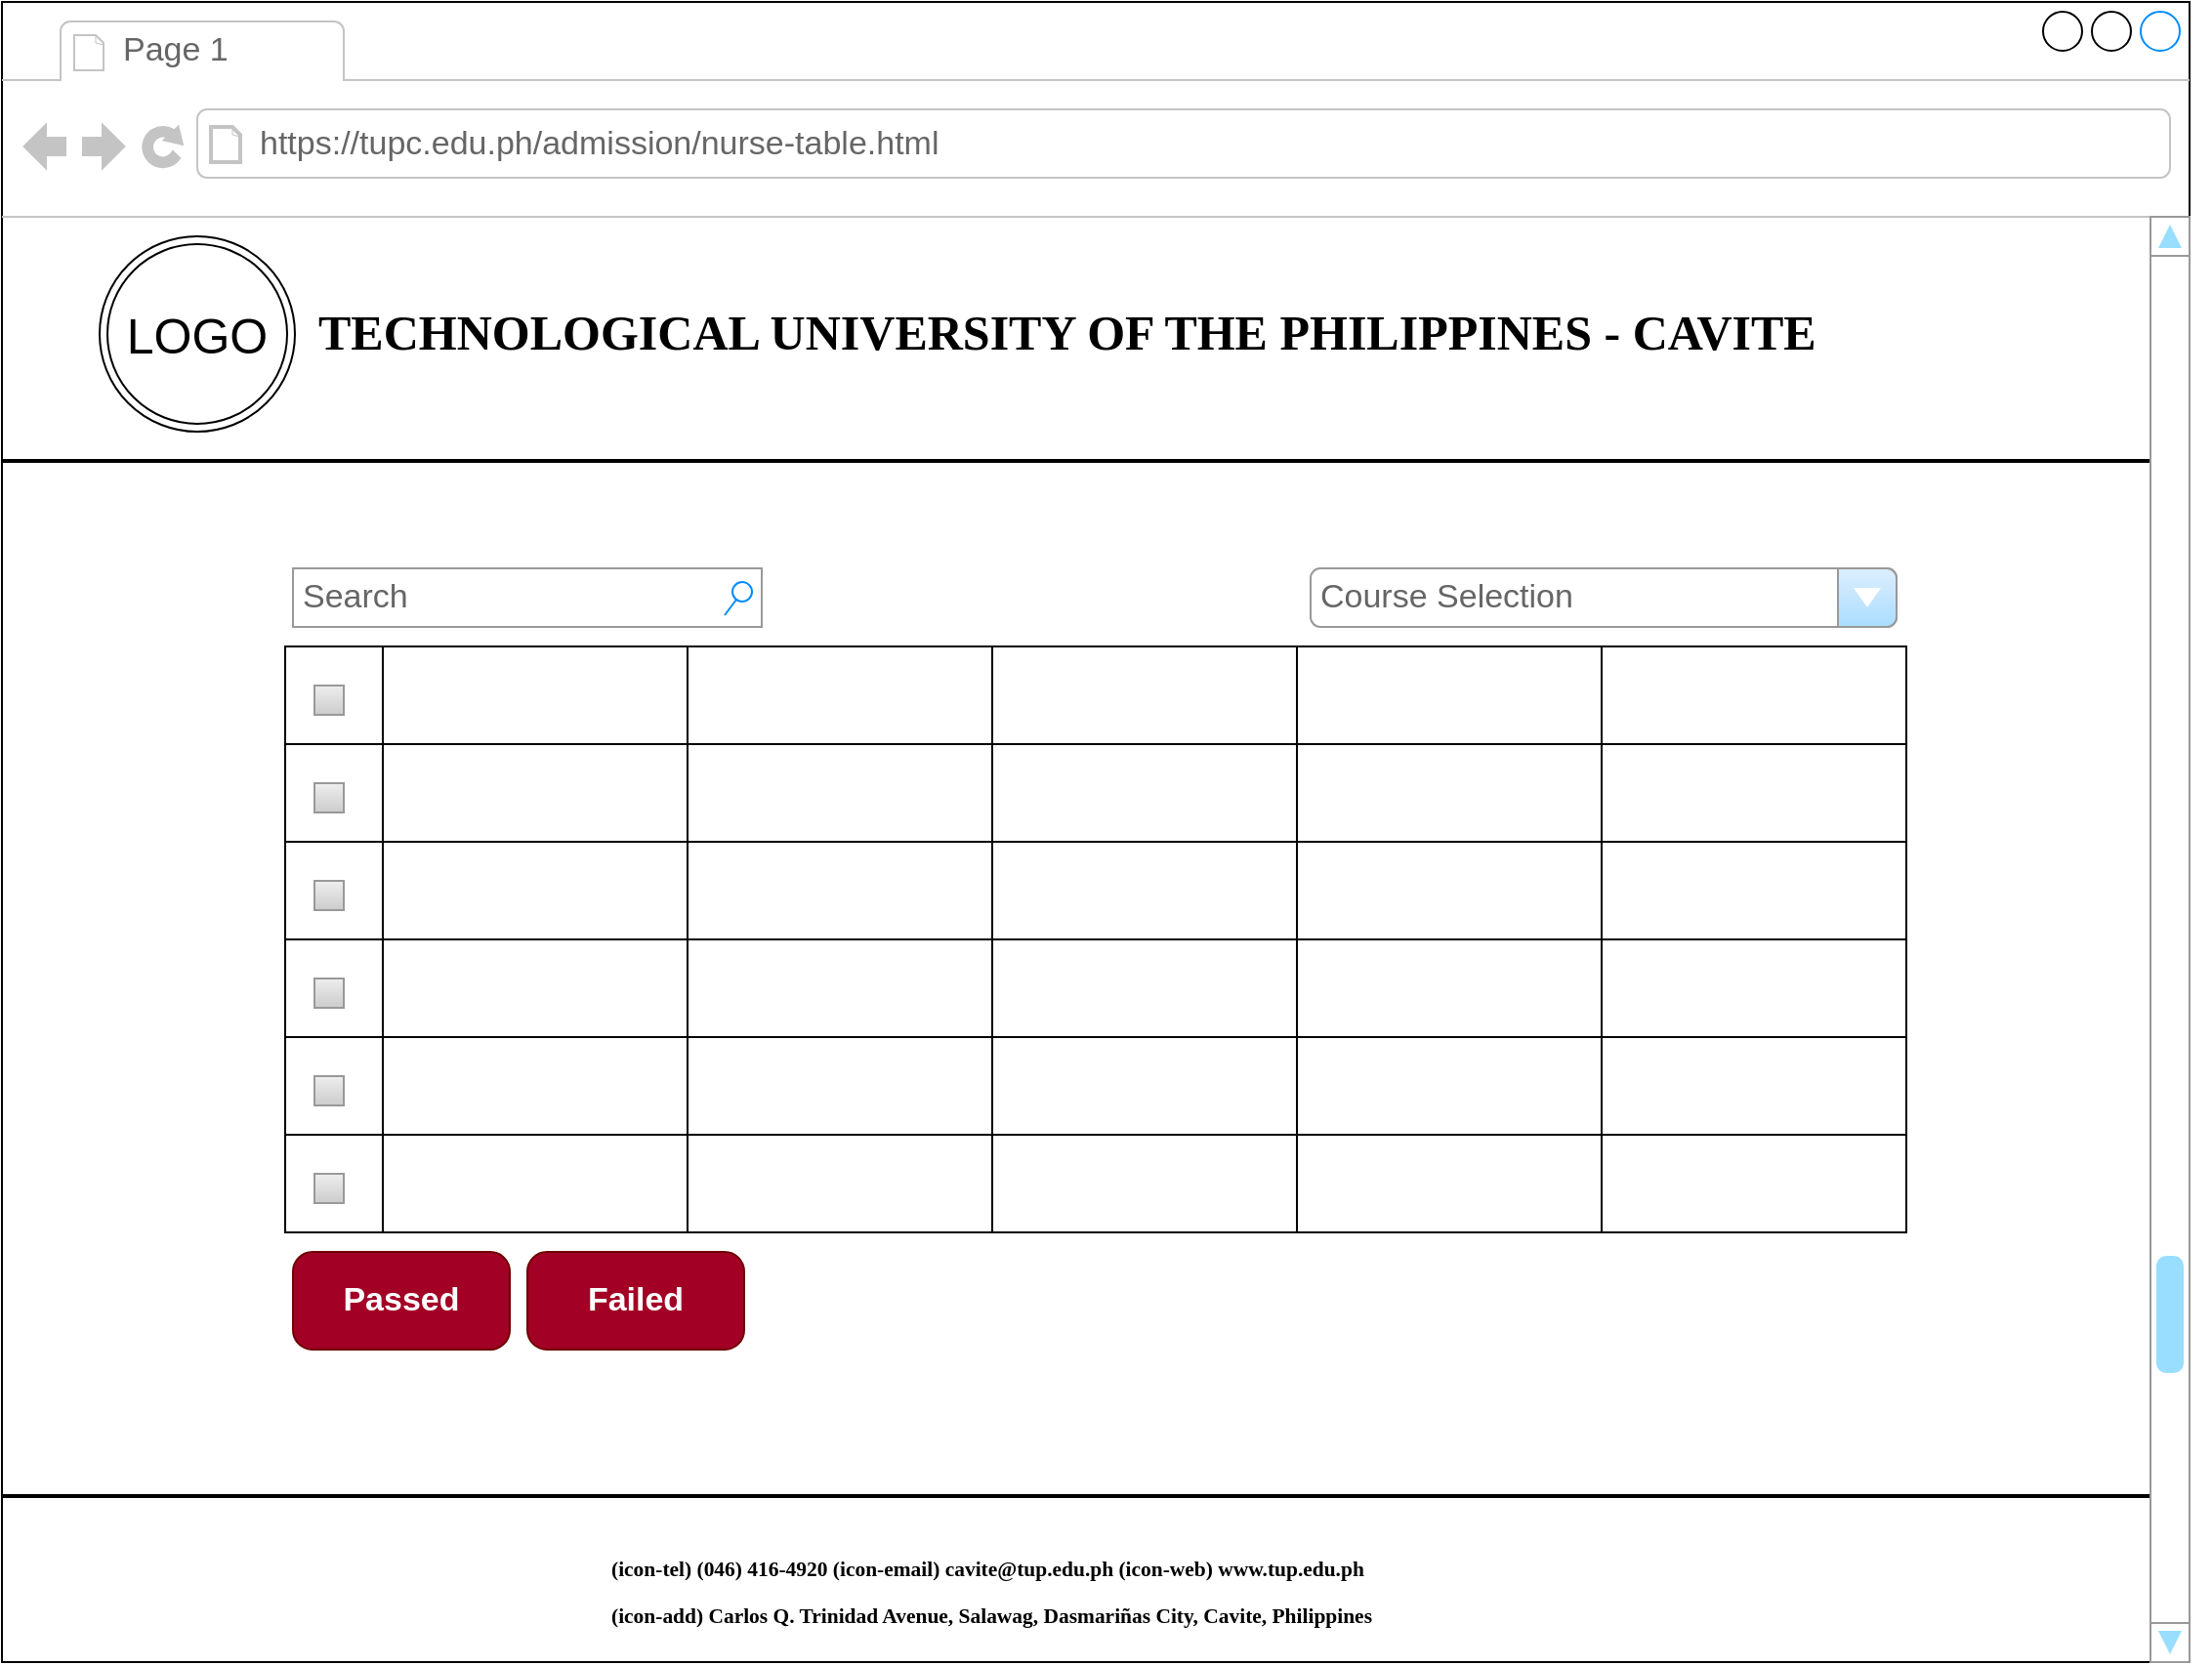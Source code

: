 <mxfile version="15.5.8" type="device"><diagram name="Page-1" id="03018318-947c-dd8e-b7a3-06fadd420f32"><mxGraphModel dx="3930" dy="965" grid="1" gridSize="10" guides="1" tooltips="1" connect="1" arrows="1" fold="1" page="1" pageScale="1" pageWidth="1100" pageHeight="850" background="none" math="0" shadow="0"><root><mxCell id="0"/><mxCell id="1" parent="0"/><mxCell id="MWz2SSnysqnN94QmjQE_-136" value="" style="strokeWidth=1;shadow=0;dashed=0;align=center;html=1;shape=mxgraph.mockup.containers.browserWindow;rSize=0;strokeColor2=#008cff;strokeColor3=#c4c4c4;mainText=,;recursiveResize=0;fontSize=25;spacing=1;" vertex="1" parent="1"><mxGeometry x="-1320" width="1120" height="850" as="geometry"/></mxCell><mxCell id="MWz2SSnysqnN94QmjQE_-137" value="" style="line;strokeWidth=2;html=1;fontSize=25;" vertex="1" parent="MWz2SSnysqnN94QmjQE_-136"><mxGeometry y="760" width="1100" height="10" as="geometry"/></mxCell><mxCell id="MWz2SSnysqnN94QmjQE_-138" value="Page 1" style="strokeWidth=1;shadow=0;dashed=0;align=center;html=1;shape=mxgraph.mockup.containers.anchor;fontSize=17;fontColor=#666666;align=left;" vertex="1" parent="MWz2SSnysqnN94QmjQE_-136"><mxGeometry x="60" y="12" width="110" height="26" as="geometry"/></mxCell><mxCell id="MWz2SSnysqnN94QmjQE_-139" value="https://tupc.edu.ph/admission/nurse-table.html" style="strokeWidth=1;shadow=0;dashed=0;align=center;html=1;shape=mxgraph.mockup.containers.anchor;rSize=0;fontSize=17;fontColor=#666666;align=left;" vertex="1" parent="MWz2SSnysqnN94QmjQE_-136"><mxGeometry x="130" y="60" width="250" height="26" as="geometry"/></mxCell><mxCell id="MWz2SSnysqnN94QmjQE_-140" value="&lt;h1&gt;&lt;b&gt;&lt;font style=&quot;font-size: 25px&quot;&gt;TECHNOLOGICAL UNIVERSITY OF THE PHILIPPINES - CAVITE&lt;/font&gt;&lt;/b&gt;&lt;/h1&gt;" style="text;html=1;points=[];align=left;verticalAlign=top;spacingTop=-4;fontSize=14;fontFamily=Verdana" vertex="1" parent="MWz2SSnysqnN94QmjQE_-136"><mxGeometry x="160" y="130" width="540" height="60" as="geometry"/></mxCell><mxCell id="MWz2SSnysqnN94QmjQE_-141" value="LOGO" style="ellipse;shape=doubleEllipse;whiteSpace=wrap;html=1;fontSize=25;" vertex="1" parent="MWz2SSnysqnN94QmjQE_-136"><mxGeometry x="50" y="120" width="100" height="100" as="geometry"/></mxCell><mxCell id="MWz2SSnysqnN94QmjQE_-142" value="" style="line;strokeWidth=2;html=1;fontSize=25;" vertex="1" parent="MWz2SSnysqnN94QmjQE_-136"><mxGeometry y="230" width="1100" height="10" as="geometry"/></mxCell><mxCell id="MWz2SSnysqnN94QmjQE_-143" value="" style="verticalLabelPosition=bottom;shadow=0;dashed=0;align=center;html=1;verticalAlign=top;strokeWidth=1;shape=mxgraph.mockup.navigation.scrollBar;strokeColor=#999999;barPos=20;fillColor2=#99ddff;strokeColor2=none;direction=north;fontSize=25;" vertex="1" parent="MWz2SSnysqnN94QmjQE_-136"><mxGeometry x="1100" y="110" width="30" height="740" as="geometry"/></mxCell><mxCell id="MWz2SSnysqnN94QmjQE_-144" value="&lt;span style=&quot;font-family: &amp;#34;euphemia&amp;#34; ; font-size: 10.72px ; font-weight: 700&quot;&gt;(icon-tel) (046) 416-4920 (icon-email) cavite@tup.edu.ph (icon-web) www.tup.edu.ph&lt;br&gt;&lt;/span&gt;&lt;span style=&quot;font-family: &amp;#34;euphemia&amp;#34; ; font-size: 10.72px ; font-weight: 700&quot;&gt;(icon-add) Carlos Q. Trinidad Avenue, Salawag, Dasmariñas City, Cavite, Philippines&lt;/span&gt;&lt;span style=&quot;font-family: &amp;#34;euphemia&amp;#34; ; font-size: 10.72px ; font-weight: 700&quot;&gt;&lt;br&gt;&lt;/span&gt;" style="rounded=0;whiteSpace=wrap;html=1;fontSize=20;strokeWidth=1;fillColor=none;align=left;verticalAlign=top;strokeColor=none;" vertex="1" parent="MWz2SSnysqnN94QmjQE_-136"><mxGeometry x="310" y="780" width="480" height="60" as="geometry"/></mxCell><mxCell id="MWz2SSnysqnN94QmjQE_-188" value="Search" style="strokeWidth=1;shadow=0;dashed=0;align=center;html=1;shape=mxgraph.mockup.forms.searchBox;strokeColor=#999999;mainText=;strokeColor2=#008cff;fontColor=#666666;fontSize=17;align=left;spacingLeft=3;rounded=0;fillColor=#FFFFFF;" vertex="1" parent="MWz2SSnysqnN94QmjQE_-136"><mxGeometry x="149" y="290" width="240" height="30" as="geometry"/></mxCell><mxCell id="MWz2SSnysqnN94QmjQE_-189" value="Course Selection" style="strokeWidth=1;shadow=0;dashed=0;align=center;html=1;shape=mxgraph.mockup.forms.comboBox;strokeColor=#999999;fillColor=#ddeeff;align=left;fillColor2=#aaddff;mainText=;fontColor=#666666;fontSize=17;spacingLeft=3;rounded=0;" vertex="1" parent="MWz2SSnysqnN94QmjQE_-136"><mxGeometry x="670" y="290" width="300" height="30" as="geometry"/></mxCell><mxCell id="MWz2SSnysqnN94QmjQE_-192" value="Passed" style="strokeWidth=1;shadow=0;dashed=0;align=center;html=1;shape=mxgraph.mockup.buttons.button;strokeColor=#6F0000;fontColor=#ffffff;mainText=;buttonStyle=round;fontSize=17;fontStyle=1;fillColor=#a20025;whiteSpace=wrap;rounded=0;" vertex="1" parent="MWz2SSnysqnN94QmjQE_-136"><mxGeometry x="149" y="640" width="111" height="50" as="geometry"/></mxCell><mxCell id="MWz2SSnysqnN94QmjQE_-193" value="Failed" style="strokeWidth=1;shadow=0;dashed=0;align=center;html=1;shape=mxgraph.mockup.buttons.button;strokeColor=#6F0000;fontColor=#ffffff;mainText=;buttonStyle=round;fontSize=17;fontStyle=1;fillColor=#a20025;whiteSpace=wrap;rounded=0;" vertex="1" parent="MWz2SSnysqnN94QmjQE_-136"><mxGeometry x="269" y="640" width="111" height="50" as="geometry"/></mxCell><mxCell id="MWz2SSnysqnN94QmjQE_-145" value="" style="shape=table;html=1;whiteSpace=wrap;startSize=0;container=1;collapsible=0;childLayout=tableLayout;rounded=0;fontSize=29;align=center;verticalAlign=top;spacing=1;direction=west;fillColor=#FFFFFF;strokeColor=#000000;" vertex="1" parent="1"><mxGeometry x="-1175" y="330" width="830" height="300" as="geometry"/></mxCell><mxCell id="MWz2SSnysqnN94QmjQE_-146" value="" style="shape=partialRectangle;html=1;whiteSpace=wrap;collapsible=0;dropTarget=0;pointerEvents=0;fillColor=none;top=0;left=0;bottom=0;right=0;points=[[0,0.5],[1,0.5]];portConstraint=eastwest;rounded=1;fontSize=29;align=center;verticalAlign=top;" vertex="1" parent="MWz2SSnysqnN94QmjQE_-145"><mxGeometry width="830" height="50" as="geometry"/></mxCell><mxCell id="MWz2SSnysqnN94QmjQE_-182" style="shape=partialRectangle;html=1;whiteSpace=wrap;connectable=0;fillColor=none;top=0;left=0;bottom=0;right=0;overflow=hidden;pointerEvents=1;rounded=1;fontSize=29;align=center;verticalAlign=top;" vertex="1" parent="MWz2SSnysqnN94QmjQE_-146"><mxGeometry width="50" height="50" as="geometry"><mxRectangle width="50" height="50" as="alternateBounds"/></mxGeometry></mxCell><mxCell id="MWz2SSnysqnN94QmjQE_-147" value="" style="shape=partialRectangle;html=1;whiteSpace=wrap;connectable=0;fillColor=none;top=0;left=0;bottom=0;right=0;overflow=hidden;pointerEvents=1;rounded=1;fontSize=29;align=center;verticalAlign=top;" vertex="1" parent="MWz2SSnysqnN94QmjQE_-146"><mxGeometry x="50" width="156" height="50" as="geometry"><mxRectangle width="156" height="50" as="alternateBounds"/></mxGeometry></mxCell><mxCell id="MWz2SSnysqnN94QmjQE_-148" value="" style="shape=partialRectangle;html=1;whiteSpace=wrap;connectable=0;fillColor=none;top=0;left=0;bottom=0;right=0;overflow=hidden;pointerEvents=1;rounded=1;fontSize=29;align=center;verticalAlign=top;" vertex="1" parent="MWz2SSnysqnN94QmjQE_-146"><mxGeometry x="206" width="156" height="50" as="geometry"><mxRectangle width="156" height="50" as="alternateBounds"/></mxGeometry></mxCell><mxCell id="MWz2SSnysqnN94QmjQE_-149" value="" style="shape=partialRectangle;html=1;whiteSpace=wrap;connectable=0;fillColor=none;top=0;left=0;bottom=0;right=0;overflow=hidden;pointerEvents=1;rounded=1;fontSize=29;align=center;verticalAlign=top;" vertex="1" parent="MWz2SSnysqnN94QmjQE_-146"><mxGeometry x="362" width="156" height="50" as="geometry"><mxRectangle width="156" height="50" as="alternateBounds"/></mxGeometry></mxCell><mxCell id="MWz2SSnysqnN94QmjQE_-170" style="shape=partialRectangle;html=1;whiteSpace=wrap;connectable=0;fillColor=none;top=0;left=0;bottom=0;right=0;overflow=hidden;pointerEvents=1;rounded=1;fontSize=29;align=center;verticalAlign=top;" vertex="1" parent="MWz2SSnysqnN94QmjQE_-146"><mxGeometry x="518" width="156" height="50" as="geometry"><mxRectangle width="156" height="50" as="alternateBounds"/></mxGeometry></mxCell><mxCell id="MWz2SSnysqnN94QmjQE_-176" style="shape=partialRectangle;html=1;whiteSpace=wrap;connectable=0;fillColor=none;top=0;left=0;bottom=0;right=0;overflow=hidden;pointerEvents=1;rounded=1;fontSize=29;align=center;verticalAlign=top;" vertex="1" parent="MWz2SSnysqnN94QmjQE_-146"><mxGeometry x="674" width="156" height="50" as="geometry"><mxRectangle width="156" height="50" as="alternateBounds"/></mxGeometry></mxCell><mxCell id="MWz2SSnysqnN94QmjQE_-150" style="shape=partialRectangle;html=1;whiteSpace=wrap;collapsible=0;dropTarget=0;pointerEvents=0;fillColor=none;top=0;left=0;bottom=0;right=0;points=[[0,0.5],[1,0.5]];portConstraint=eastwest;rounded=1;fontSize=29;align=center;verticalAlign=top;" vertex="1" parent="MWz2SSnysqnN94QmjQE_-145"><mxGeometry y="50" width="830" height="50" as="geometry"/></mxCell><mxCell id="MWz2SSnysqnN94QmjQE_-183" style="shape=partialRectangle;html=1;whiteSpace=wrap;connectable=0;fillColor=none;top=0;left=0;bottom=0;right=0;overflow=hidden;pointerEvents=1;rounded=1;fontSize=29;align=center;verticalAlign=top;" vertex="1" parent="MWz2SSnysqnN94QmjQE_-150"><mxGeometry width="50" height="50" as="geometry"><mxRectangle width="50" height="50" as="alternateBounds"/></mxGeometry></mxCell><mxCell id="MWz2SSnysqnN94QmjQE_-151" style="shape=partialRectangle;html=1;whiteSpace=wrap;connectable=0;fillColor=none;top=0;left=0;bottom=0;right=0;overflow=hidden;pointerEvents=1;rounded=1;fontSize=29;align=center;verticalAlign=top;" vertex="1" parent="MWz2SSnysqnN94QmjQE_-150"><mxGeometry x="50" width="156" height="50" as="geometry"><mxRectangle width="156" height="50" as="alternateBounds"/></mxGeometry></mxCell><mxCell id="MWz2SSnysqnN94QmjQE_-152" style="shape=partialRectangle;html=1;whiteSpace=wrap;connectable=0;fillColor=none;top=0;left=0;bottom=0;right=0;overflow=hidden;pointerEvents=1;rounded=1;fontSize=29;align=center;verticalAlign=top;" vertex="1" parent="MWz2SSnysqnN94QmjQE_-150"><mxGeometry x="206" width="156" height="50" as="geometry"><mxRectangle width="156" height="50" as="alternateBounds"/></mxGeometry></mxCell><mxCell id="MWz2SSnysqnN94QmjQE_-153" style="shape=partialRectangle;html=1;whiteSpace=wrap;connectable=0;fillColor=none;top=0;left=0;bottom=0;right=0;overflow=hidden;pointerEvents=1;rounded=1;fontSize=29;align=center;verticalAlign=top;" vertex="1" parent="MWz2SSnysqnN94QmjQE_-150"><mxGeometry x="362" width="156" height="50" as="geometry"><mxRectangle width="156" height="50" as="alternateBounds"/></mxGeometry></mxCell><mxCell id="MWz2SSnysqnN94QmjQE_-171" style="shape=partialRectangle;html=1;whiteSpace=wrap;connectable=0;fillColor=none;top=0;left=0;bottom=0;right=0;overflow=hidden;pointerEvents=1;rounded=1;fontSize=29;align=center;verticalAlign=top;" vertex="1" parent="MWz2SSnysqnN94QmjQE_-150"><mxGeometry x="518" width="156" height="50" as="geometry"><mxRectangle width="156" height="50" as="alternateBounds"/></mxGeometry></mxCell><mxCell id="MWz2SSnysqnN94QmjQE_-177" style="shape=partialRectangle;html=1;whiteSpace=wrap;connectable=0;fillColor=none;top=0;left=0;bottom=0;right=0;overflow=hidden;pointerEvents=1;rounded=1;fontSize=29;align=center;verticalAlign=top;" vertex="1" parent="MWz2SSnysqnN94QmjQE_-150"><mxGeometry x="674" width="156" height="50" as="geometry"><mxRectangle width="156" height="50" as="alternateBounds"/></mxGeometry></mxCell><mxCell id="MWz2SSnysqnN94QmjQE_-154" value="" style="shape=partialRectangle;html=1;whiteSpace=wrap;collapsible=0;dropTarget=0;pointerEvents=0;fillColor=none;top=0;left=0;bottom=0;right=0;points=[[0,0.5],[1,0.5]];portConstraint=eastwest;rounded=1;fontSize=29;align=center;verticalAlign=top;" vertex="1" parent="MWz2SSnysqnN94QmjQE_-145"><mxGeometry y="100" width="830" height="50" as="geometry"/></mxCell><mxCell id="MWz2SSnysqnN94QmjQE_-184" style="shape=partialRectangle;html=1;whiteSpace=wrap;connectable=0;fillColor=none;top=0;left=0;bottom=0;right=0;overflow=hidden;pointerEvents=1;rounded=1;fontSize=29;align=center;verticalAlign=top;" vertex="1" parent="MWz2SSnysqnN94QmjQE_-154"><mxGeometry width="50" height="50" as="geometry"><mxRectangle width="50" height="50" as="alternateBounds"/></mxGeometry></mxCell><mxCell id="MWz2SSnysqnN94QmjQE_-155" value="" style="shape=partialRectangle;html=1;whiteSpace=wrap;connectable=0;fillColor=none;top=0;left=0;bottom=0;right=0;overflow=hidden;pointerEvents=1;rounded=1;fontSize=29;align=center;verticalAlign=top;" vertex="1" parent="MWz2SSnysqnN94QmjQE_-154"><mxGeometry x="50" width="156" height="50" as="geometry"><mxRectangle width="156" height="50" as="alternateBounds"/></mxGeometry></mxCell><mxCell id="MWz2SSnysqnN94QmjQE_-156" value="" style="shape=partialRectangle;html=1;whiteSpace=wrap;connectable=0;fillColor=none;top=0;left=0;bottom=0;right=0;overflow=hidden;pointerEvents=1;rounded=1;fontSize=29;align=center;verticalAlign=top;" vertex="1" parent="MWz2SSnysqnN94QmjQE_-154"><mxGeometry x="206" width="156" height="50" as="geometry"><mxRectangle width="156" height="50" as="alternateBounds"/></mxGeometry></mxCell><mxCell id="MWz2SSnysqnN94QmjQE_-157" value="" style="shape=partialRectangle;html=1;whiteSpace=wrap;connectable=0;fillColor=none;top=0;left=0;bottom=0;right=0;overflow=hidden;pointerEvents=1;rounded=1;fontSize=29;align=center;verticalAlign=top;" vertex="1" parent="MWz2SSnysqnN94QmjQE_-154"><mxGeometry x="362" width="156" height="50" as="geometry"><mxRectangle width="156" height="50" as="alternateBounds"/></mxGeometry></mxCell><mxCell id="MWz2SSnysqnN94QmjQE_-172" style="shape=partialRectangle;html=1;whiteSpace=wrap;connectable=0;fillColor=none;top=0;left=0;bottom=0;right=0;overflow=hidden;pointerEvents=1;rounded=1;fontSize=29;align=center;verticalAlign=top;" vertex="1" parent="MWz2SSnysqnN94QmjQE_-154"><mxGeometry x="518" width="156" height="50" as="geometry"><mxRectangle width="156" height="50" as="alternateBounds"/></mxGeometry></mxCell><mxCell id="MWz2SSnysqnN94QmjQE_-178" style="shape=partialRectangle;html=1;whiteSpace=wrap;connectable=0;fillColor=none;top=0;left=0;bottom=0;right=0;overflow=hidden;pointerEvents=1;rounded=1;fontSize=29;align=center;verticalAlign=top;" vertex="1" parent="MWz2SSnysqnN94QmjQE_-154"><mxGeometry x="674" width="156" height="50" as="geometry"><mxRectangle width="156" height="50" as="alternateBounds"/></mxGeometry></mxCell><mxCell id="MWz2SSnysqnN94QmjQE_-158" value="" style="shape=partialRectangle;html=1;whiteSpace=wrap;collapsible=0;dropTarget=0;pointerEvents=0;fillColor=none;top=0;left=0;bottom=0;right=0;points=[[0,0.5],[1,0.5]];portConstraint=eastwest;rounded=1;fontSize=29;align=center;verticalAlign=top;" vertex="1" parent="MWz2SSnysqnN94QmjQE_-145"><mxGeometry y="150" width="830" height="50" as="geometry"/></mxCell><mxCell id="MWz2SSnysqnN94QmjQE_-185" style="shape=partialRectangle;html=1;whiteSpace=wrap;connectable=0;fillColor=none;top=0;left=0;bottom=0;right=0;overflow=hidden;pointerEvents=1;rounded=1;fontSize=29;align=center;verticalAlign=top;" vertex="1" parent="MWz2SSnysqnN94QmjQE_-158"><mxGeometry width="50" height="50" as="geometry"><mxRectangle width="50" height="50" as="alternateBounds"/></mxGeometry></mxCell><mxCell id="MWz2SSnysqnN94QmjQE_-159" value="" style="shape=partialRectangle;html=1;whiteSpace=wrap;connectable=0;fillColor=none;top=0;left=0;bottom=0;right=0;overflow=hidden;pointerEvents=1;rounded=1;fontSize=29;align=center;verticalAlign=top;" vertex="1" parent="MWz2SSnysqnN94QmjQE_-158"><mxGeometry x="50" width="156" height="50" as="geometry"><mxRectangle width="156" height="50" as="alternateBounds"/></mxGeometry></mxCell><mxCell id="MWz2SSnysqnN94QmjQE_-160" value="" style="shape=partialRectangle;html=1;whiteSpace=wrap;connectable=0;fillColor=none;top=0;left=0;bottom=0;right=0;overflow=hidden;pointerEvents=1;rounded=1;fontSize=29;align=center;verticalAlign=top;" vertex="1" parent="MWz2SSnysqnN94QmjQE_-158"><mxGeometry x="206" width="156" height="50" as="geometry"><mxRectangle width="156" height="50" as="alternateBounds"/></mxGeometry></mxCell><mxCell id="MWz2SSnysqnN94QmjQE_-161" value="" style="shape=partialRectangle;html=1;whiteSpace=wrap;connectable=0;fillColor=none;top=0;left=0;bottom=0;right=0;overflow=hidden;pointerEvents=1;rounded=1;fontSize=29;align=center;verticalAlign=top;" vertex="1" parent="MWz2SSnysqnN94QmjQE_-158"><mxGeometry x="362" width="156" height="50" as="geometry"><mxRectangle width="156" height="50" as="alternateBounds"/></mxGeometry></mxCell><mxCell id="MWz2SSnysqnN94QmjQE_-173" style="shape=partialRectangle;html=1;whiteSpace=wrap;connectable=0;fillColor=none;top=0;left=0;bottom=0;right=0;overflow=hidden;pointerEvents=1;rounded=1;fontSize=29;align=center;verticalAlign=top;" vertex="1" parent="MWz2SSnysqnN94QmjQE_-158"><mxGeometry x="518" width="156" height="50" as="geometry"><mxRectangle width="156" height="50" as="alternateBounds"/></mxGeometry></mxCell><mxCell id="MWz2SSnysqnN94QmjQE_-179" style="shape=partialRectangle;html=1;whiteSpace=wrap;connectable=0;fillColor=none;top=0;left=0;bottom=0;right=0;overflow=hidden;pointerEvents=1;rounded=1;fontSize=29;align=center;verticalAlign=top;" vertex="1" parent="MWz2SSnysqnN94QmjQE_-158"><mxGeometry x="674" width="156" height="50" as="geometry"><mxRectangle width="156" height="50" as="alternateBounds"/></mxGeometry></mxCell><mxCell id="MWz2SSnysqnN94QmjQE_-162" style="shape=partialRectangle;html=1;whiteSpace=wrap;collapsible=0;dropTarget=0;pointerEvents=0;fillColor=none;top=0;left=0;bottom=0;right=0;points=[[0,0.5],[1,0.5]];portConstraint=eastwest;rounded=1;fontSize=29;align=center;verticalAlign=top;" vertex="1" parent="MWz2SSnysqnN94QmjQE_-145"><mxGeometry y="200" width="830" height="50" as="geometry"/></mxCell><mxCell id="MWz2SSnysqnN94QmjQE_-186" style="shape=partialRectangle;html=1;whiteSpace=wrap;connectable=0;fillColor=none;top=0;left=0;bottom=0;right=0;overflow=hidden;pointerEvents=1;rounded=1;fontSize=29;align=center;verticalAlign=top;" vertex="1" parent="MWz2SSnysqnN94QmjQE_-162"><mxGeometry width="50" height="50" as="geometry"><mxRectangle width="50" height="50" as="alternateBounds"/></mxGeometry></mxCell><mxCell id="MWz2SSnysqnN94QmjQE_-163" style="shape=partialRectangle;html=1;whiteSpace=wrap;connectable=0;fillColor=none;top=0;left=0;bottom=0;right=0;overflow=hidden;pointerEvents=1;rounded=1;fontSize=29;align=center;verticalAlign=top;" vertex="1" parent="MWz2SSnysqnN94QmjQE_-162"><mxGeometry x="50" width="156" height="50" as="geometry"><mxRectangle width="156" height="50" as="alternateBounds"/></mxGeometry></mxCell><mxCell id="MWz2SSnysqnN94QmjQE_-164" style="shape=partialRectangle;html=1;whiteSpace=wrap;connectable=0;fillColor=none;top=0;left=0;bottom=0;right=0;overflow=hidden;pointerEvents=1;rounded=1;fontSize=29;align=center;verticalAlign=top;" vertex="1" parent="MWz2SSnysqnN94QmjQE_-162"><mxGeometry x="206" width="156" height="50" as="geometry"><mxRectangle width="156" height="50" as="alternateBounds"/></mxGeometry></mxCell><mxCell id="MWz2SSnysqnN94QmjQE_-165" style="shape=partialRectangle;html=1;whiteSpace=wrap;connectable=0;fillColor=none;top=0;left=0;bottom=0;right=0;overflow=hidden;pointerEvents=1;rounded=1;fontSize=29;align=center;verticalAlign=top;" vertex="1" parent="MWz2SSnysqnN94QmjQE_-162"><mxGeometry x="362" width="156" height="50" as="geometry"><mxRectangle width="156" height="50" as="alternateBounds"/></mxGeometry></mxCell><mxCell id="MWz2SSnysqnN94QmjQE_-174" style="shape=partialRectangle;html=1;whiteSpace=wrap;connectable=0;fillColor=none;top=0;left=0;bottom=0;right=0;overflow=hidden;pointerEvents=1;rounded=1;fontSize=29;align=center;verticalAlign=top;" vertex="1" parent="MWz2SSnysqnN94QmjQE_-162"><mxGeometry x="518" width="156" height="50" as="geometry"><mxRectangle width="156" height="50" as="alternateBounds"/></mxGeometry></mxCell><mxCell id="MWz2SSnysqnN94QmjQE_-180" style="shape=partialRectangle;html=1;whiteSpace=wrap;connectable=0;fillColor=none;top=0;left=0;bottom=0;right=0;overflow=hidden;pointerEvents=1;rounded=1;fontSize=29;align=center;verticalAlign=top;" vertex="1" parent="MWz2SSnysqnN94QmjQE_-162"><mxGeometry x="674" width="156" height="50" as="geometry"><mxRectangle width="156" height="50" as="alternateBounds"/></mxGeometry></mxCell><mxCell id="MWz2SSnysqnN94QmjQE_-166" style="shape=partialRectangle;html=1;whiteSpace=wrap;collapsible=0;dropTarget=0;pointerEvents=0;fillColor=none;top=0;left=0;bottom=0;right=0;points=[[0,0.5],[1,0.5]];portConstraint=eastwest;rounded=1;fontSize=29;align=center;verticalAlign=top;" vertex="1" parent="MWz2SSnysqnN94QmjQE_-145"><mxGeometry y="250" width="830" height="50" as="geometry"/></mxCell><mxCell id="MWz2SSnysqnN94QmjQE_-187" style="shape=partialRectangle;html=1;whiteSpace=wrap;connectable=0;fillColor=none;top=0;left=0;bottom=0;right=0;overflow=hidden;pointerEvents=1;rounded=1;fontSize=29;align=center;verticalAlign=top;" vertex="1" parent="MWz2SSnysqnN94QmjQE_-166"><mxGeometry width="50" height="50" as="geometry"><mxRectangle width="50" height="50" as="alternateBounds"/></mxGeometry></mxCell><mxCell id="MWz2SSnysqnN94QmjQE_-167" style="shape=partialRectangle;html=1;whiteSpace=wrap;connectable=0;fillColor=none;top=0;left=0;bottom=0;right=0;overflow=hidden;pointerEvents=1;rounded=1;fontSize=29;align=center;verticalAlign=top;" vertex="1" parent="MWz2SSnysqnN94QmjQE_-166"><mxGeometry x="50" width="156" height="50" as="geometry"><mxRectangle width="156" height="50" as="alternateBounds"/></mxGeometry></mxCell><mxCell id="MWz2SSnysqnN94QmjQE_-168" style="shape=partialRectangle;html=1;whiteSpace=wrap;connectable=0;fillColor=none;top=0;left=0;bottom=0;right=0;overflow=hidden;pointerEvents=1;rounded=1;fontSize=29;align=center;verticalAlign=top;" vertex="1" parent="MWz2SSnysqnN94QmjQE_-166"><mxGeometry x="206" width="156" height="50" as="geometry"><mxRectangle width="156" height="50" as="alternateBounds"/></mxGeometry></mxCell><mxCell id="MWz2SSnysqnN94QmjQE_-169" style="shape=partialRectangle;html=1;whiteSpace=wrap;connectable=0;fillColor=none;top=0;left=0;bottom=0;right=0;overflow=hidden;pointerEvents=1;rounded=1;fontSize=29;align=center;verticalAlign=top;" vertex="1" parent="MWz2SSnysqnN94QmjQE_-166"><mxGeometry x="362" width="156" height="50" as="geometry"><mxRectangle width="156" height="50" as="alternateBounds"/></mxGeometry></mxCell><mxCell id="MWz2SSnysqnN94QmjQE_-175" style="shape=partialRectangle;html=1;whiteSpace=wrap;connectable=0;fillColor=none;top=0;left=0;bottom=0;right=0;overflow=hidden;pointerEvents=1;rounded=1;fontSize=29;align=center;verticalAlign=top;" vertex="1" parent="MWz2SSnysqnN94QmjQE_-166"><mxGeometry x="518" width="156" height="50" as="geometry"><mxRectangle width="156" height="50" as="alternateBounds"/></mxGeometry></mxCell><mxCell id="MWz2SSnysqnN94QmjQE_-181" style="shape=partialRectangle;html=1;whiteSpace=wrap;connectable=0;fillColor=none;top=0;left=0;bottom=0;right=0;overflow=hidden;pointerEvents=1;rounded=1;fontSize=29;align=center;verticalAlign=top;" vertex="1" parent="MWz2SSnysqnN94QmjQE_-166"><mxGeometry x="674" width="156" height="50" as="geometry"><mxRectangle width="156" height="50" as="alternateBounds"/></mxGeometry></mxCell><mxCell id="MWz2SSnysqnN94QmjQE_-194" value="" style="strokeWidth=1;shadow=0;dashed=0;align=center;html=1;shape=mxgraph.mockup.forms.rrect;rSize=0;fillColor=#eeeeee;strokeColor=#999999;gradientColor=#cccccc;align=left;spacingLeft=4;fontSize=17;fontColor=#666666;labelPosition=right;rounded=0;" vertex="1" parent="1"><mxGeometry x="-1160" y="350" width="15" height="15" as="geometry"/></mxCell><mxCell id="MWz2SSnysqnN94QmjQE_-197" value="" style="strokeWidth=1;shadow=0;dashed=0;align=center;html=1;shape=mxgraph.mockup.forms.rrect;rSize=0;fillColor=#eeeeee;strokeColor=#999999;gradientColor=#cccccc;align=left;spacingLeft=4;fontSize=17;fontColor=#666666;labelPosition=right;rounded=0;" vertex="1" parent="1"><mxGeometry x="-1160" y="400" width="15" height="15" as="geometry"/></mxCell><mxCell id="MWz2SSnysqnN94QmjQE_-198" value="" style="strokeWidth=1;shadow=0;dashed=0;align=center;html=1;shape=mxgraph.mockup.forms.rrect;rSize=0;fillColor=#eeeeee;strokeColor=#999999;gradientColor=#cccccc;align=left;spacingLeft=4;fontSize=17;fontColor=#666666;labelPosition=right;rounded=0;" vertex="1" parent="1"><mxGeometry x="-1160" y="450" width="15" height="15" as="geometry"/></mxCell><mxCell id="MWz2SSnysqnN94QmjQE_-199" value="" style="strokeWidth=1;shadow=0;dashed=0;align=center;html=1;shape=mxgraph.mockup.forms.rrect;rSize=0;fillColor=#eeeeee;strokeColor=#999999;gradientColor=#cccccc;align=left;spacingLeft=4;fontSize=17;fontColor=#666666;labelPosition=right;rounded=0;" vertex="1" parent="1"><mxGeometry x="-1160" y="500" width="15" height="15" as="geometry"/></mxCell><mxCell id="MWz2SSnysqnN94QmjQE_-200" value="" style="strokeWidth=1;shadow=0;dashed=0;align=center;html=1;shape=mxgraph.mockup.forms.rrect;rSize=0;fillColor=#eeeeee;strokeColor=#999999;gradientColor=#cccccc;align=left;spacingLeft=4;fontSize=17;fontColor=#666666;labelPosition=right;rounded=0;" vertex="1" parent="1"><mxGeometry x="-1160" y="600" width="15" height="15" as="geometry"/></mxCell><mxCell id="MWz2SSnysqnN94QmjQE_-201" value="" style="strokeWidth=1;shadow=0;dashed=0;align=center;html=1;shape=mxgraph.mockup.forms.rrect;rSize=0;fillColor=#eeeeee;strokeColor=#999999;gradientColor=#cccccc;align=left;spacingLeft=4;fontSize=17;fontColor=#666666;labelPosition=right;rounded=0;" vertex="1" parent="1"><mxGeometry x="-1160" y="550" width="15" height="15" as="geometry"/></mxCell></root></mxGraphModel></diagram></mxfile>